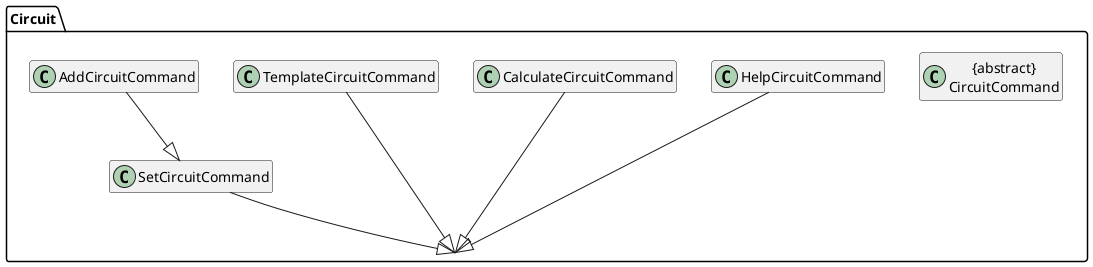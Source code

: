 @startuml

hide member
package "Circuit" {
Class "{abstract}\nCircuitCommand" as Circuit
Class "TemplateCircuitCommand" as Template
Class "SetCircuitCommand" as Set
Class "AddCircuitCommand" as Add
Class "CalculateCircuitCommand" as Calc
Class "HelpCircuitCommand" as Help
}
Help --|> Circuit
Template --|> Circuit
Set --|> Circuit
Calc --|> Circuit
Add --|> Set

@enduml